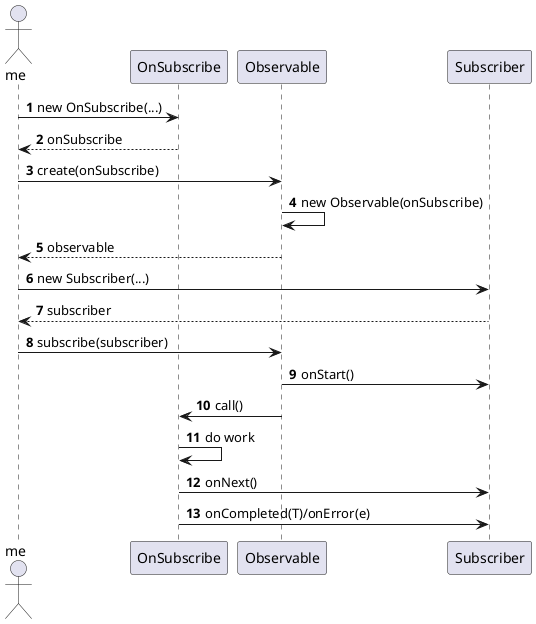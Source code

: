 
@startuml
autonumber
actor me
me -> OnSubscribe : new OnSubscribe(...)
OnSubscribe --> me : onSubscribe
me -> Observable : create(onSubscribe)
Observable -> Observable : new Observable(onSubscribe)
Observable --> me : observable
me -> Subscriber : new Subscriber(...)
Subscriber --> me : subscriber
me -> Observable : subscribe(subscriber)
Observable -> Subscriber : onStart()
Observable -> OnSubscribe : call()
OnSubscribe -> OnSubscribe : do work
OnSubscribe -> Subscriber : onNext()
OnSubscribe -> Subscriber : onCompleted(T)/onError(e)

@enduml